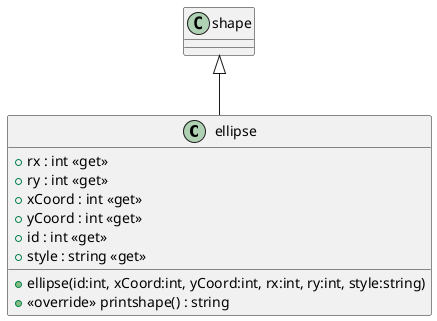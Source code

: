 @startuml
class ellipse {
    + rx : int <<get>>
    + ry : int <<get>>
    + xCoord : int <<get>>
    + yCoord : int <<get>>
    + id : int <<get>>
    + style : string <<get>>
    + ellipse(id:int, xCoord:int, yCoord:int, rx:int, ry:int, style:string)
    + <<override>> printshape() : string
}
shape <|-- ellipse
@enduml
